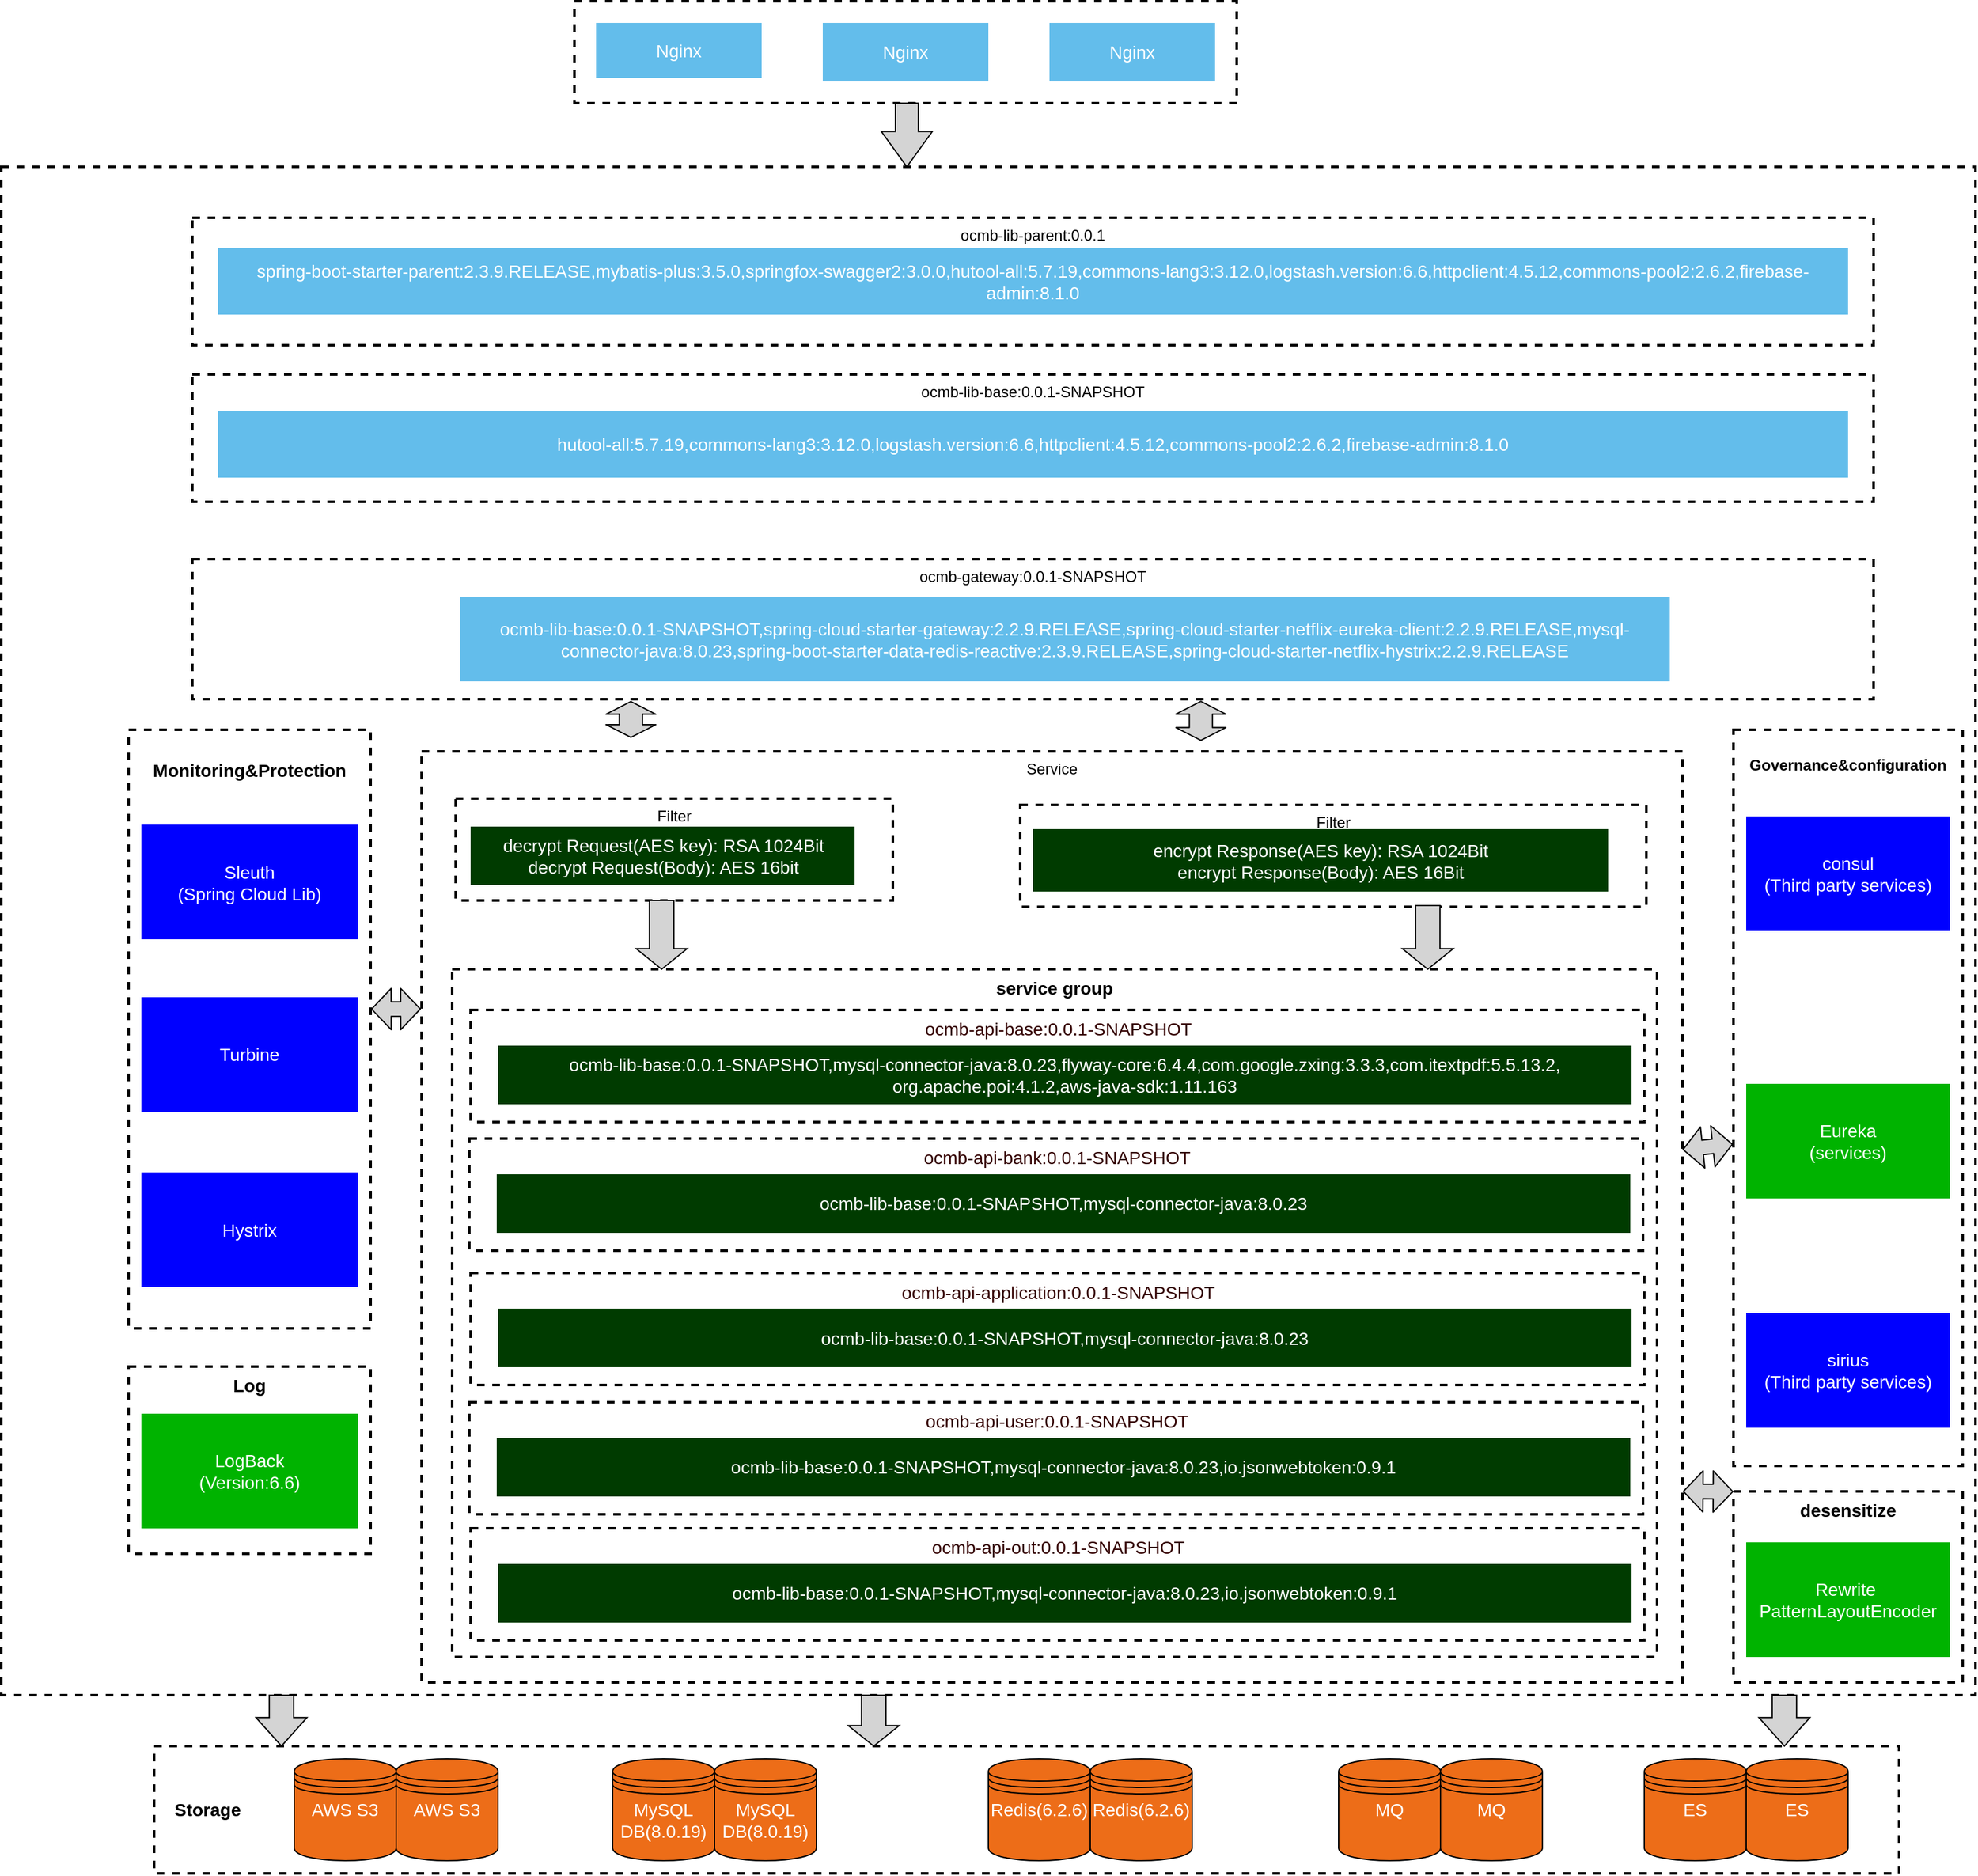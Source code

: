 <mxfile version="20.3.7" type="github">
  <diagram id="OInQUNuNO3AYRQuPPQoJ" name="第 1 页">
    <mxGraphModel dx="3162" dy="1972" grid="1" gridSize="10" guides="1" tooltips="1" connect="1" arrows="1" fold="1" page="1" pageScale="1" pageWidth="1100" pageHeight="850" math="0" shadow="0">
      <root>
        <mxCell id="0" />
        <mxCell id="1" parent="0" />
        <mxCell id="HXH1NVRYo9vW2IFRsBhu-3" value="" style="rounded=0;whiteSpace=wrap;html=1;dashed=1;strokeWidth=2;fillColor=none;" parent="1" vertex="1">
          <mxGeometry x="-120" width="1550" height="1200" as="geometry" />
        </mxCell>
        <mxCell id="HXH1NVRYo9vW2IFRsBhu-28" value="ocmb-lib-base:0.0.1-SNAPSHOT,&lt;span style=&quot;background-color: initial;&quot;&gt;mysql-connector-java:8.0.23&lt;br&gt;&lt;/span&gt;" style="rounded=0;whiteSpace=wrap;html=1;dashed=1;strokeWidth=2;fillColor=#003B00;fontSize=14;fontColor=#FFFFFF;strokeColor=none;" parent="1" vertex="1">
          <mxGeometry x="270" y="896.5" width="890" height="46" as="geometry" />
        </mxCell>
        <mxCell id="HXH1NVRYo9vW2IFRsBhu-27" value="&lt;font color=&quot;#330000&quot;&gt;&lt;span style=&quot;font-weight: 400;&quot;&gt;ocmb-api-application:0.0.1-SNAPSHOT&lt;/span&gt;&lt;/font&gt;" style="rounded=0;whiteSpace=wrap;html=1;dashed=1;strokeWidth=2;fillColor=none;verticalAlign=top;fontSize=14;fontStyle=1" parent="1" vertex="1">
          <mxGeometry x="248.5" y="868.5" width="921.5" height="88" as="geometry" />
        </mxCell>
        <mxCell id="HXH1NVRYo9vW2IFRsBhu-19" value="&lt;span style=&quot;font-weight: 400;&quot;&gt;Service&lt;/span&gt;" style="rounded=0;whiteSpace=wrap;html=1;dashed=1;strokeWidth=2;fillColor=none;verticalAlign=top;fontStyle=1" parent="1" vertex="1">
          <mxGeometry x="210" y="459" width="990" height="731" as="geometry" />
        </mxCell>
        <mxCell id="HXH1NVRYo9vW2IFRsBhu-17" value="&lt;span style=&quot;font-weight: 400;&quot;&gt;ocmb-gateway:0.0.1-SNAPSHOT&lt;/span&gt;" style="rounded=0;whiteSpace=wrap;html=1;dashed=1;strokeWidth=2;fillColor=none;verticalAlign=top;fontStyle=1" parent="1" vertex="1">
          <mxGeometry x="30" y="308" width="1320" height="110" as="geometry" />
        </mxCell>
        <mxCell id="HXH1NVRYo9vW2IFRsBhu-16" value="&lt;span style=&quot;font-weight: 400;&quot;&gt;ocmb-lib-parent:0.0.1&lt;/span&gt;" style="rounded=0;whiteSpace=wrap;html=1;dashed=1;strokeWidth=2;fillColor=none;verticalAlign=top;fontStyle=1" parent="1" vertex="1">
          <mxGeometry x="30" y="40" width="1320" height="100" as="geometry" />
        </mxCell>
        <mxCell id="HXH1NVRYo9vW2IFRsBhu-15" value="&lt;span style=&quot;font-weight: 400;&quot;&gt;ocmb-lib-base:0.0.1-SNAPSHOT&lt;/span&gt;" style="rounded=0;whiteSpace=wrap;html=1;dashed=1;strokeWidth=2;fillColor=none;verticalAlign=top;fontStyle=1" parent="1" vertex="1">
          <mxGeometry x="30" y="163" width="1320" height="100" as="geometry" />
        </mxCell>
        <mxCell id="dbITkS7-5qgyu-br_rXh-1" value="&lt;br style=&quot;font-size: 14px;&quot;&gt;&lt;div&gt;Monitoring&amp;amp;&lt;span style=&quot;background-color: initial;&quot;&gt;Protection&lt;/span&gt;&lt;/div&gt;" style="rounded=0;whiteSpace=wrap;html=1;dashed=1;strokeWidth=2;fillColor=none;verticalAlign=top;fontSize=14;fontStyle=1" parent="1" vertex="1">
          <mxGeometry x="-20" y="442" width="190" height="470" as="geometry" />
        </mxCell>
        <mxCell id="dbITkS7-5qgyu-br_rXh-2" value="" style="rounded=0;whiteSpace=wrap;html=1;dashed=1;strokeWidth=2;fillColor=none;" parent="1" vertex="1">
          <mxGeometry x="330" y="-130" width="520" height="80" as="geometry" />
        </mxCell>
        <mxCell id="dbITkS7-5qgyu-br_rXh-4" value="&lt;br&gt;&lt;div&gt;Governance&amp;amp;configuration&lt;/div&gt;" style="rounded=0;whiteSpace=wrap;html=1;dashed=1;strokeWidth=2;fillColor=none;verticalAlign=top;fontStyle=1" parent="1" vertex="1">
          <mxGeometry x="1240" y="442" width="180" height="578" as="geometry" />
        </mxCell>
        <mxCell id="dbITkS7-5qgyu-br_rXh-6" value="　Storage" style="rounded=0;whiteSpace=wrap;html=1;dashed=1;strokeWidth=2;fillColor=none;align=left;fontSize=14;fontStyle=1" parent="1" vertex="1">
          <mxGeometry y="1240" width="1370" height="100" as="geometry" />
        </mxCell>
        <mxCell id="dbITkS7-5qgyu-br_rXh-8" value="service group" style="rounded=0;whiteSpace=wrap;html=1;dashed=1;strokeWidth=2;fillColor=none;verticalAlign=top;fontSize=14;fontStyle=1" parent="1" vertex="1">
          <mxGeometry x="234" y="630" width="946" height="540" as="geometry" />
        </mxCell>
        <mxCell id="dbITkS7-5qgyu-br_rXh-11" value="Sleuth&lt;br&gt;(Spring Cloud Lib)" style="rounded=0;whiteSpace=wrap;html=1;dashed=1;strokeWidth=2;fillColor=#0000FF;fontSize=14;strokeColor=none;fontColor=#FFFFFF;" parent="1" vertex="1">
          <mxGeometry x="-10" y="516.5" width="170" height="90" as="geometry" />
        </mxCell>
        <mxCell id="dbITkS7-5qgyu-br_rXh-12" value="Turbine" style="rounded=0;whiteSpace=wrap;html=1;dashed=1;strokeWidth=2;fillColor=#0000FF;fontSize=14;strokeColor=none;fontColor=#FFFFFF;" parent="1" vertex="1">
          <mxGeometry x="-10" y="652" width="170" height="90" as="geometry" />
        </mxCell>
        <mxCell id="dbITkS7-5qgyu-br_rXh-13" value="Hystrix" style="rounded=0;whiteSpace=wrap;html=1;dashed=1;strokeWidth=2;fillColor=#0000FF;fontSize=14;strokeColor=none;fontColor=#FFFFFF;" parent="1" vertex="1">
          <mxGeometry x="-10" y="789.5" width="170" height="90" as="geometry" />
        </mxCell>
        <mxCell id="dbITkS7-5qgyu-br_rXh-24" value="&lt;div&gt;ocmb-lib-base:0.0.1-SNAPSHOT,&lt;span style=&quot;background-color: initial;&quot;&gt;spring-cloud-starter-gateway:2.2.9.RELEASE,&lt;/span&gt;&lt;span style=&quot;background-color: initial;&quot;&gt;spring-cloud-starter-netflix-eureka-client:2.2.9.RELEASE,&lt;/span&gt;&lt;span style=&quot;background-color: initial;&quot;&gt;mysql-connector-java:8.0.23,&lt;/span&gt;&lt;span style=&quot;background-color: initial;&quot;&gt;spring-boot-starter-data-redis-reactive:2.3.9.RELEASE,&lt;/span&gt;&lt;span style=&quot;background-color: initial;&quot;&gt;spring-cloud-starter-netflix-hystrix:2.2.9.RELEASE&lt;/span&gt;&lt;/div&gt;" style="rounded=0;whiteSpace=wrap;html=1;dashed=1;strokeWidth=2;fillColor=#63BDEB;fontSize=14;fontColor=#FFFFFF;strokeColor=none;" parent="1" vertex="1">
          <mxGeometry x="240" y="338" width="950" height="66" as="geometry" />
        </mxCell>
        <mxCell id="dbITkS7-5qgyu-br_rXh-26" value="Nginx&lt;br&gt;" style="rounded=0;whiteSpace=wrap;html=1;dashed=1;strokeWidth=2;fillColor=#63BDEB;fontSize=14;fontColor=#FFFFFF;strokeColor=none;" parent="1" vertex="1">
          <mxGeometry x="347" y="-113" width="130" height="43" as="geometry" />
        </mxCell>
        <mxCell id="dbITkS7-5qgyu-br_rXh-27" value="Nginx" style="rounded=0;whiteSpace=wrap;html=1;dashed=1;strokeWidth=2;fillColor=#63BDEB;fontSize=14;fontColor=#FFFFFF;strokeColor=none;" parent="1" vertex="1">
          <mxGeometry x="525" y="-113" width="130" height="46" as="geometry" />
        </mxCell>
        <mxCell id="dbITkS7-5qgyu-br_rXh-28" value="Nginx" style="rounded=0;whiteSpace=wrap;html=1;dashed=1;strokeWidth=2;fillColor=#63BDEB;fontSize=14;fontColor=#FFFFFF;strokeColor=none;" parent="1" vertex="1">
          <mxGeometry x="703" y="-113" width="130" height="46" as="geometry" />
        </mxCell>
        <mxCell id="dbITkS7-5qgyu-br_rXh-33" value="consul&lt;br&gt;&lt;div&gt;(Third party services)&lt;/div&gt;" style="rounded=0;whiteSpace=wrap;html=1;dashed=1;strokeWidth=2;fillColor=#0000FF;fontSize=14;strokeColor=none;fontColor=#FFFFFF;" parent="1" vertex="1">
          <mxGeometry x="1250" y="510" width="160" height="90" as="geometry" />
        </mxCell>
        <mxCell id="dbITkS7-5qgyu-br_rXh-34" value="Eureka&lt;br&gt;&lt;div&gt;(services)&lt;/div&gt;" style="rounded=0;whiteSpace=wrap;html=1;dashed=1;strokeWidth=2;fillColor=#00B300;fontSize=14;strokeColor=none;fontColor=#FFFFFF;" parent="1" vertex="1">
          <mxGeometry x="1250" y="720" width="160" height="90" as="geometry" />
        </mxCell>
        <mxCell id="dbITkS7-5qgyu-br_rXh-35" value="&lt;div&gt;sirius&lt;/div&gt;&lt;div&gt;(Third party services)&lt;/div&gt;" style="rounded=0;whiteSpace=wrap;html=1;dashed=1;strokeWidth=2;fillColor=#0000FF;fontSize=14;strokeColor=none;fontColor=#FFFFFF;" parent="1" vertex="1">
          <mxGeometry x="1250" y="900" width="160" height="90" as="geometry" />
        </mxCell>
        <mxCell id="dbITkS7-5qgyu-br_rXh-48" value="" style="group" parent="1" vertex="1" connectable="0">
          <mxGeometry x="110" y="1250" width="160" height="80" as="geometry" />
        </mxCell>
        <mxCell id="dbITkS7-5qgyu-br_rXh-49" value="AWS S3" style="shape=datastore;whiteSpace=wrap;html=1;strokeWidth=1;fillColor=#ED6D18;fontSize=14;fontColor=#FFFFFF;verticalAlign=top;" parent="dbITkS7-5qgyu-br_rXh-48" vertex="1">
          <mxGeometry width="80" height="80" as="geometry" />
        </mxCell>
        <mxCell id="dbITkS7-5qgyu-br_rXh-50" value="AWS S3" style="shape=datastore;whiteSpace=wrap;html=1;strokeWidth=1;fillColor=#ED6D18;fontSize=14;fontColor=#FFFFFF;verticalAlign=top;" parent="dbITkS7-5qgyu-br_rXh-48" vertex="1">
          <mxGeometry x="80" width="80" height="80" as="geometry" />
        </mxCell>
        <mxCell id="dbITkS7-5qgyu-br_rXh-51" value="" style="shape=flexArrow;endArrow=classic;startArrow=classic;html=1;fontSize=14;fontColor=#FFFFFF;width=18.14;startSize=2.989;endSize=2.989;exitX=0.166;exitY=-0.001;exitDx=0;exitDy=0;exitPerimeter=0;entryX=0.166;entryY=1.003;entryDx=0;entryDy=0;entryPerimeter=0;fillColor=#D4D4D4;" parent="1" edge="1">
          <mxGeometry width="50" height="50" relative="1" as="geometry">
            <mxPoint x="374.34" y="448.458" as="sourcePoint" />
            <mxPoint x="374.34" y="419.33" as="targetPoint" />
          </mxGeometry>
        </mxCell>
        <mxCell id="dbITkS7-5qgyu-br_rXh-52" value="" style="shape=flexArrow;endArrow=classic;startArrow=classic;html=1;fontSize=14;fontColor=#FFFFFF;width=18.14;startSize=2.989;endSize=2.989;exitX=0.166;exitY=-0.001;exitDx=0;exitDy=0;exitPerimeter=0;entryX=0.166;entryY=1.003;entryDx=0;entryDy=0;entryPerimeter=0;fillColor=#D4D4D4;" parent="1" edge="1">
          <mxGeometry width="50" height="50" relative="1" as="geometry">
            <mxPoint x="821.84" y="450.76" as="sourcePoint" />
            <mxPoint x="821.84" y="419.24" as="targetPoint" />
          </mxGeometry>
        </mxCell>
        <mxCell id="dbITkS7-5qgyu-br_rXh-53" value="" style="shape=flexArrow;endArrow=classic;startArrow=classic;html=1;fontSize=14;fontColor=#FFFFFF;width=11.395;startSize=4.8;endSize=4.8;fillColor=#D4D4D4;exitX=-0.002;exitY=0.563;exitDx=0;exitDy=0;exitPerimeter=0;" parent="1" source="dbITkS7-5qgyu-br_rXh-4" edge="1" target="HXH1NVRYo9vW2IFRsBhu-19">
          <mxGeometry width="50" height="50" relative="1" as="geometry">
            <mxPoint x="1219.84" y="691.26" as="sourcePoint" />
            <mxPoint x="1200.74" y="708.06" as="targetPoint" />
          </mxGeometry>
        </mxCell>
        <mxCell id="dbITkS7-5qgyu-br_rXh-54" value="" style="shape=flexArrow;endArrow=classic;startArrow=classic;html=1;fontSize=14;fontColor=#FFFFFF;width=11.395;startSize=4.8;endSize=4.8;exitX=0;exitY=0.459;exitDx=0;exitDy=0;exitPerimeter=0;entryX=1.001;entryY=0.441;entryDx=0;entryDy=0;entryPerimeter=0;fillColor=#D4D4D4;" parent="1" edge="1">
          <mxGeometry width="50" height="50" relative="1" as="geometry">
            <mxPoint x="209.5" y="661.23" as="sourcePoint" />
            <mxPoint x="170.24" y="661.34" as="targetPoint" />
          </mxGeometry>
        </mxCell>
        <mxCell id="dbITkS7-5qgyu-br_rXh-55" value="" style="html=1;shadow=0;dashed=0;align=center;verticalAlign=middle;shape=mxgraph.arrows2.arrow;dy=0.52;dx=22.43;direction=south;notch=0;strokeWidth=1;fillColor=#D4D4D4;fontSize=14;fontColor=#FFFFFF;" parent="1" vertex="1">
          <mxGeometry x="80" y="1200" width="40" height="40" as="geometry" />
        </mxCell>
        <mxCell id="dbITkS7-5qgyu-br_rXh-57" value="" style="html=1;shadow=0;dashed=0;align=center;verticalAlign=middle;shape=mxgraph.arrows2.arrow;dy=0.52;dx=22.43;direction=south;notch=0;strokeWidth=1;fillColor=#D4D4D4;fontSize=14;fontColor=#FFFFFF;" parent="1" vertex="1">
          <mxGeometry x="1260" y="1200" width="40" height="40" as="geometry" />
        </mxCell>
        <mxCell id="dbITkS7-5qgyu-br_rXh-58" value="" style="html=1;shadow=0;dashed=0;align=center;verticalAlign=middle;shape=mxgraph.arrows2.arrow;dy=0.52;dx=16.13;direction=south;notch=0;strokeWidth=1;fillColor=#D4D4D4;fontSize=14;fontColor=#FFFFFF;" parent="1" vertex="1">
          <mxGeometry x="545" y="1200" width="40" height="40" as="geometry" />
        </mxCell>
        <mxCell id="dbITkS7-5qgyu-br_rXh-60" value="" style="html=1;shadow=0;dashed=0;align=center;verticalAlign=middle;shape=mxgraph.arrows2.arrow;dy=0.55;dx=27.77;direction=south;notch=0;strokeWidth=1;fillColor=#D4D4D4;fontSize=14;fontColor=#FFFFFF;" parent="1" vertex="1">
          <mxGeometry x="571" y="-50" width="40" height="50" as="geometry" />
        </mxCell>
        <mxCell id="K9CEAwhTjPx3oAWJmysk-20" value="Log" style="rounded=0;whiteSpace=wrap;html=1;dashed=1;strokeWidth=2;fillColor=none;verticalAlign=top;fontSize=14;fontStyle=1" parent="1" vertex="1">
          <mxGeometry x="-20" y="942" width="190" height="147" as="geometry" />
        </mxCell>
        <mxCell id="K9CEAwhTjPx3oAWJmysk-21" value="LogBack&lt;br&gt;(Version:6.6)" style="rounded=0;whiteSpace=wrap;html=1;dashed=1;strokeWidth=2;fillColor=#00B300;fontSize=14;strokeColor=none;fontColor=#FFFFFF;" parent="1" vertex="1">
          <mxGeometry x="-10" y="979" width="170" height="90" as="geometry" />
        </mxCell>
        <mxCell id="K9CEAwhTjPx3oAWJmysk-22" value="desensitize" style="rounded=0;whiteSpace=wrap;html=1;dashed=1;strokeWidth=2;fillColor=none;verticalAlign=top;fontSize=14;fontStyle=1" parent="1" vertex="1">
          <mxGeometry x="1240" y="1040" width="180" height="150" as="geometry" />
        </mxCell>
        <mxCell id="K9CEAwhTjPx3oAWJmysk-23" value="Rewrite&amp;nbsp;&lt;br&gt;PatternLayoutEncoder" style="rounded=0;whiteSpace=wrap;html=1;dashed=1;strokeWidth=2;fillColor=#00B300;fontSize=14;strokeColor=none;fontColor=#FFFFFF;" parent="1" vertex="1">
          <mxGeometry x="1250" y="1080" width="160" height="90" as="geometry" />
        </mxCell>
        <mxCell id="BRsfUav_ogNymGtZFSJZ-2" value="" style="shape=flexArrow;endArrow=classic;startArrow=classic;html=1;fontSize=14;fontColor=#FFFFFF;width=11.395;startSize=4.8;endSize=4.8;entryX=1;entryY=0.25;entryDx=0;entryDy=0;fillColor=#D4D4D4;exitX=-0.002;exitY=0.563;exitDx=0;exitDy=0;exitPerimeter=0;" parent="1" edge="1">
          <mxGeometry width="50" height="50" relative="1" as="geometry">
            <mxPoint x="1240" y="1040.2" as="sourcePoint" />
            <mxPoint x="1200.22" y="1040" as="targetPoint" />
          </mxGeometry>
        </mxCell>
        <mxCell id="HXH1NVRYo9vW2IFRsBhu-4" value="spring-boot-starter-parent:2.3.9.RELEASE,mybatis-plus:3.5.0,springfox-swagger2:3.0.0,&lt;span style=&quot;background-color: initial;&quot;&gt;hutool-all:5.7.19,&lt;/span&gt;&lt;span style=&quot;background-color: initial;&quot;&gt;commons-lang3:3.12.0,&lt;/span&gt;&lt;span style=&quot;background-color: initial;&quot;&gt;logstash.version:6.6,&lt;/span&gt;&lt;span style=&quot;background-color: initial;&quot;&gt;httpclient:4.5.12,&lt;/span&gt;&lt;span style=&quot;background-color: initial;&quot;&gt;commons-pool2:2.6.2,&lt;/span&gt;&lt;span style=&quot;background-color: initial;&quot;&gt;firebase-admin:8.1.0&lt;/span&gt;&lt;span style=&quot;background-color: initial;&quot;&gt;&lt;br&gt;&lt;/span&gt;" style="rounded=0;whiteSpace=wrap;html=1;dashed=1;strokeWidth=2;fillColor=#63BDEB;fontSize=14;fontColor=#FFFFFF;strokeColor=none;" parent="1" vertex="1">
          <mxGeometry x="50" y="64" width="1280" height="52" as="geometry" />
        </mxCell>
        <mxCell id="HXH1NVRYo9vW2IFRsBhu-11" value="&lt;span style=&quot;background-color: initial;&quot;&gt;hutool-all:5.7.19,&lt;/span&gt;&lt;span style=&quot;background-color: initial;&quot;&gt;commons-lang3:3.12.0,&lt;/span&gt;&lt;span style=&quot;background-color: initial;&quot;&gt;logstash.version:6.6,&lt;/span&gt;&lt;span style=&quot;background-color: initial;&quot;&gt;httpclient:4.5.12,&lt;/span&gt;&lt;span style=&quot;background-color: initial;&quot;&gt;commons-pool2:2.6.2,&lt;/span&gt;&lt;span style=&quot;background-color: initial;&quot;&gt;firebase-admin:8.1.0&lt;/span&gt;&lt;span style=&quot;background-color: initial;&quot;&gt;&lt;br&gt;&lt;/span&gt;" style="rounded=0;whiteSpace=wrap;html=1;dashed=1;strokeWidth=2;fillColor=#63BDEB;fontSize=14;fontColor=#FFFFFF;strokeColor=none;" parent="1" vertex="1">
          <mxGeometry x="50" y="192" width="1280" height="52" as="geometry" />
        </mxCell>
        <mxCell id="HXH1NVRYo9vW2IFRsBhu-18" value="&lt;span style=&quot;font-weight: 400;&quot;&gt;Filter&lt;/span&gt;" style="rounded=0;whiteSpace=wrap;html=1;dashed=1;strokeWidth=2;fillColor=none;verticalAlign=top;fontStyle=1" parent="1" vertex="1">
          <mxGeometry x="236.75" y="496" width="343.25" height="80" as="geometry" />
        </mxCell>
        <mxCell id="K9CEAwhTjPx3oAWJmysk-11" value="&lt;div&gt;decrypt Request(AES key): RSA 1024Bit&lt;/div&gt;&lt;div&gt;decrypt Request(Body): AES 16bit&lt;/div&gt;" style="rounded=0;whiteSpace=wrap;html=1;dashed=1;strokeWidth=2;fillColor=#003B00;fontSize=14;fontColor=#FFFFFF;strokeColor=none;" parent="1" vertex="1">
          <mxGeometry x="248.5" y="518" width="301.5" height="46" as="geometry" />
        </mxCell>
        <mxCell id="HXH1NVRYo9vW2IFRsBhu-20" value="&lt;span style=&quot;font-weight: 400;&quot;&gt;Filter&lt;/span&gt;" style="rounded=0;whiteSpace=wrap;html=1;dashed=1;strokeWidth=2;fillColor=none;verticalAlign=top;fontStyle=1" parent="1" vertex="1">
          <mxGeometry x="680" y="501" width="491.63" height="80" as="geometry" />
        </mxCell>
        <mxCell id="HXH1NVRYo9vW2IFRsBhu-21" value="&lt;div&gt;encrypt Response(AES key): RSA 1024Bit&lt;/div&gt;&lt;div&gt;encrypt Response(Body): AES 16Bit&lt;/div&gt;" style="rounded=0;whiteSpace=wrap;html=1;dashed=1;strokeWidth=2;fillColor=#003B00;fontSize=14;fontColor=#FFFFFF;strokeColor=none;" parent="1" vertex="1">
          <mxGeometry x="690" y="520" width="451.63" height="49" as="geometry" />
        </mxCell>
        <mxCell id="HXH1NVRYo9vW2IFRsBhu-22" value="" style="html=1;shadow=0;dashed=0;align=center;verticalAlign=middle;shape=mxgraph.arrows2.arrow;dy=0.52;dx=16.13;direction=south;notch=0;strokeWidth=1;fillColor=#D4D4D4;fontSize=14;fontColor=#FFFFFF;" parent="1" vertex="1">
          <mxGeometry x="378.5" y="576" width="40" height="54" as="geometry" />
        </mxCell>
        <mxCell id="HXH1NVRYo9vW2IFRsBhu-23" value="" style="html=1;shadow=0;dashed=0;align=center;verticalAlign=middle;shape=mxgraph.arrows2.arrow;dy=0.52;dx=16.13;direction=south;notch=0;strokeWidth=1;fillColor=#D4D4D4;fontSize=14;fontColor=#FFFFFF;" parent="1" vertex="1">
          <mxGeometry x="980.01" y="580" width="40" height="50" as="geometry" />
        </mxCell>
        <mxCell id="HXH1NVRYo9vW2IFRsBhu-24" value="&lt;font color=&quot;#330000&quot;&gt;&lt;span style=&quot;font-weight: 400;&quot;&gt;ocmb-api-base:0.0.1-SNAPSHOT&lt;/span&gt;&lt;/font&gt;" style="rounded=0;whiteSpace=wrap;html=1;dashed=1;strokeWidth=2;fillColor=none;verticalAlign=top;fontSize=14;fontStyle=1" parent="1" vertex="1">
          <mxGeometry x="248.5" y="662" width="921.5" height="88" as="geometry" />
        </mxCell>
        <mxCell id="dbITkS7-5qgyu-br_rXh-14" value="&lt;div&gt;ocmb-lib-base:0.0.1-SNAPSHOT,&lt;span style=&quot;background-color: initial;&quot;&gt;mysql-connector-java:8.0.23,&lt;/span&gt;&lt;span style=&quot;background-color: initial;&quot;&gt;flyway-core:6.4.4,&lt;/span&gt;&lt;span style=&quot;background-color: initial;&quot;&gt;com.google.zxing:3.3.3,&lt;/span&gt;&lt;span style=&quot;background-color: initial;&quot;&gt;com.itextpdf:5.5.13.2,&lt;/span&gt;&lt;/div&gt;&lt;div&gt;org.apache.poi:4.1.2,&lt;span style=&quot;background-color: initial;&quot;&gt;aws-java-sdk:1.11.163&lt;/span&gt;&lt;/div&gt;" style="rounded=0;whiteSpace=wrap;html=1;dashed=1;strokeWidth=2;fillColor=#003B00;fontSize=14;fontColor=#FFFFFF;strokeColor=none;" parent="1" vertex="1">
          <mxGeometry x="270" y="690" width="890" height="46" as="geometry" />
        </mxCell>
        <mxCell id="HXH1NVRYo9vW2IFRsBhu-25" value="&lt;font color=&quot;#330000&quot;&gt;&lt;span style=&quot;font-weight: 400;&quot;&gt;ocmb-api-bank:0.0.1-SNAPSHOT&lt;/span&gt;&lt;/font&gt;" style="rounded=0;whiteSpace=wrap;html=1;dashed=1;strokeWidth=2;fillColor=none;verticalAlign=top;fontSize=14;fontStyle=1" parent="1" vertex="1">
          <mxGeometry x="247.5" y="763" width="921.5" height="88" as="geometry" />
        </mxCell>
        <mxCell id="HXH1NVRYo9vW2IFRsBhu-26" value="ocmb-lib-base:0.0.1-SNAPSHOT,&lt;span style=&quot;background-color: initial;&quot;&gt;mysql-connector-java:8.0.23&lt;br&gt;&lt;/span&gt;" style="rounded=0;whiteSpace=wrap;html=1;dashed=1;strokeWidth=2;fillColor=#003B00;fontSize=14;fontColor=#FFFFFF;strokeColor=none;" parent="1" vertex="1">
          <mxGeometry x="269" y="791" width="890" height="46" as="geometry" />
        </mxCell>
        <mxCell id="YZQJs8RdpB4uuFci1MbI-2" value="&lt;font color=&quot;#330000&quot;&gt;&lt;span style=&quot;font-weight: 400;&quot;&gt;ocmb-api-user:0.0.1-SNAPSHOT&lt;/span&gt;&lt;/font&gt;" style="rounded=0;whiteSpace=wrap;html=1;dashed=1;strokeWidth=2;fillColor=none;verticalAlign=top;fontSize=14;fontStyle=1" vertex="1" parent="1">
          <mxGeometry x="247.5" y="970" width="921.5" height="88" as="geometry" />
        </mxCell>
        <mxCell id="YZQJs8RdpB4uuFci1MbI-1" value="ocmb-lib-base:0.0.1-SNAPSHOT,&lt;span style=&quot;background-color: initial;&quot;&gt;mysql-connector-java:8.0.23,io.jsonwebtoken:0.9.1&lt;br&gt;&lt;/span&gt;" style="rounded=0;whiteSpace=wrap;html=1;dashed=1;strokeWidth=2;fillColor=#003B00;fontSize=14;fontColor=#FFFFFF;strokeColor=none;" vertex="1" parent="1">
          <mxGeometry x="269" y="998" width="890" height="46" as="geometry" />
        </mxCell>
        <mxCell id="YZQJs8RdpB4uuFci1MbI-3" value="&lt;font color=&quot;#330000&quot;&gt;&lt;span style=&quot;font-weight: 400;&quot;&gt;ocmb-api-out:0.0.1-SNAPSHOT&lt;/span&gt;&lt;/font&gt;" style="rounded=0;whiteSpace=wrap;html=1;dashed=1;strokeWidth=2;fillColor=none;verticalAlign=top;fontSize=14;fontStyle=1" vertex="1" parent="1">
          <mxGeometry x="248.5" y="1069" width="921.5" height="88" as="geometry" />
        </mxCell>
        <mxCell id="YZQJs8RdpB4uuFci1MbI-4" value="ocmb-lib-base:0.0.1-SNAPSHOT,&lt;span style=&quot;background-color: initial;&quot;&gt;mysql-connector-java:8.0.23,io.jsonwebtoken:0.9.1&lt;br&gt;&lt;/span&gt;" style="rounded=0;whiteSpace=wrap;html=1;dashed=1;strokeWidth=2;fillColor=#003B00;fontSize=14;fontColor=#FFFFFF;strokeColor=none;" vertex="1" parent="1">
          <mxGeometry x="270" y="1097" width="890" height="46" as="geometry" />
        </mxCell>
        <mxCell id="YZQJs8RdpB4uuFci1MbI-5" value="" style="group" vertex="1" connectable="0" parent="1">
          <mxGeometry x="360" y="1250" width="160" height="80" as="geometry" />
        </mxCell>
        <mxCell id="YZQJs8RdpB4uuFci1MbI-6" value="MySQL&lt;br&gt;DB(8.0.19)" style="shape=datastore;whiteSpace=wrap;html=1;strokeWidth=1;fillColor=#ED6D18;fontSize=14;fontColor=#FFFFFF;verticalAlign=top;" vertex="1" parent="YZQJs8RdpB4uuFci1MbI-5">
          <mxGeometry width="80" height="80" as="geometry" />
        </mxCell>
        <mxCell id="YZQJs8RdpB4uuFci1MbI-7" value="MySQL&lt;br&gt;DB(8.0.19)" style="shape=datastore;whiteSpace=wrap;html=1;strokeWidth=1;fillColor=#ED6D18;fontSize=14;fontColor=#FFFFFF;verticalAlign=top;" vertex="1" parent="YZQJs8RdpB4uuFci1MbI-5">
          <mxGeometry x="80" width="80" height="80" as="geometry" />
        </mxCell>
        <mxCell id="YZQJs8RdpB4uuFci1MbI-8" value="" style="group" vertex="1" connectable="0" parent="1">
          <mxGeometry x="655" y="1250" width="160" height="80" as="geometry" />
        </mxCell>
        <mxCell id="YZQJs8RdpB4uuFci1MbI-9" value="Redis(6.2.6)" style="shape=datastore;whiteSpace=wrap;html=1;strokeWidth=1;fillColor=#ED6D18;fontSize=14;fontColor=#FFFFFF;verticalAlign=top;" vertex="1" parent="YZQJs8RdpB4uuFci1MbI-8">
          <mxGeometry width="80" height="80" as="geometry" />
        </mxCell>
        <mxCell id="YZQJs8RdpB4uuFci1MbI-10" value="Redis(6.2.6)" style="shape=datastore;whiteSpace=wrap;html=1;strokeWidth=1;fillColor=#ED6D18;fontSize=14;fontColor=#FFFFFF;verticalAlign=top;" vertex="1" parent="YZQJs8RdpB4uuFci1MbI-8">
          <mxGeometry x="80" width="80" height="80" as="geometry" />
        </mxCell>
        <mxCell id="YZQJs8RdpB4uuFci1MbI-11" value="" style="group" vertex="1" connectable="0" parent="1">
          <mxGeometry x="930" y="1250" width="160" height="80" as="geometry" />
        </mxCell>
        <mxCell id="YZQJs8RdpB4uuFci1MbI-12" value="MQ" style="shape=datastore;whiteSpace=wrap;html=1;strokeWidth=1;fillColor=#ED6D18;fontSize=14;fontColor=#FFFFFF;verticalAlign=top;" vertex="1" parent="YZQJs8RdpB4uuFci1MbI-11">
          <mxGeometry width="80" height="80" as="geometry" />
        </mxCell>
        <mxCell id="YZQJs8RdpB4uuFci1MbI-13" value="MQ" style="shape=datastore;whiteSpace=wrap;html=1;strokeWidth=1;fillColor=#ED6D18;fontSize=14;fontColor=#FFFFFF;verticalAlign=top;" vertex="1" parent="YZQJs8RdpB4uuFci1MbI-11">
          <mxGeometry x="80" width="80" height="80" as="geometry" />
        </mxCell>
        <mxCell id="YZQJs8RdpB4uuFci1MbI-14" value="" style="group" vertex="1" connectable="0" parent="1">
          <mxGeometry x="1170" y="1250" width="160" height="80" as="geometry" />
        </mxCell>
        <mxCell id="YZQJs8RdpB4uuFci1MbI-15" value="ES" style="shape=datastore;whiteSpace=wrap;html=1;strokeWidth=1;fillColor=#ED6D18;fontSize=14;fontColor=#FFFFFF;verticalAlign=top;" vertex="1" parent="YZQJs8RdpB4uuFci1MbI-14">
          <mxGeometry width="80" height="80" as="geometry" />
        </mxCell>
        <mxCell id="YZQJs8RdpB4uuFci1MbI-16" value="ES" style="shape=datastore;whiteSpace=wrap;html=1;strokeWidth=1;fillColor=#ED6D18;fontSize=14;fontColor=#FFFFFF;verticalAlign=top;" vertex="1" parent="YZQJs8RdpB4uuFci1MbI-14">
          <mxGeometry x="80" width="80" height="80" as="geometry" />
        </mxCell>
      </root>
    </mxGraphModel>
  </diagram>
</mxfile>
